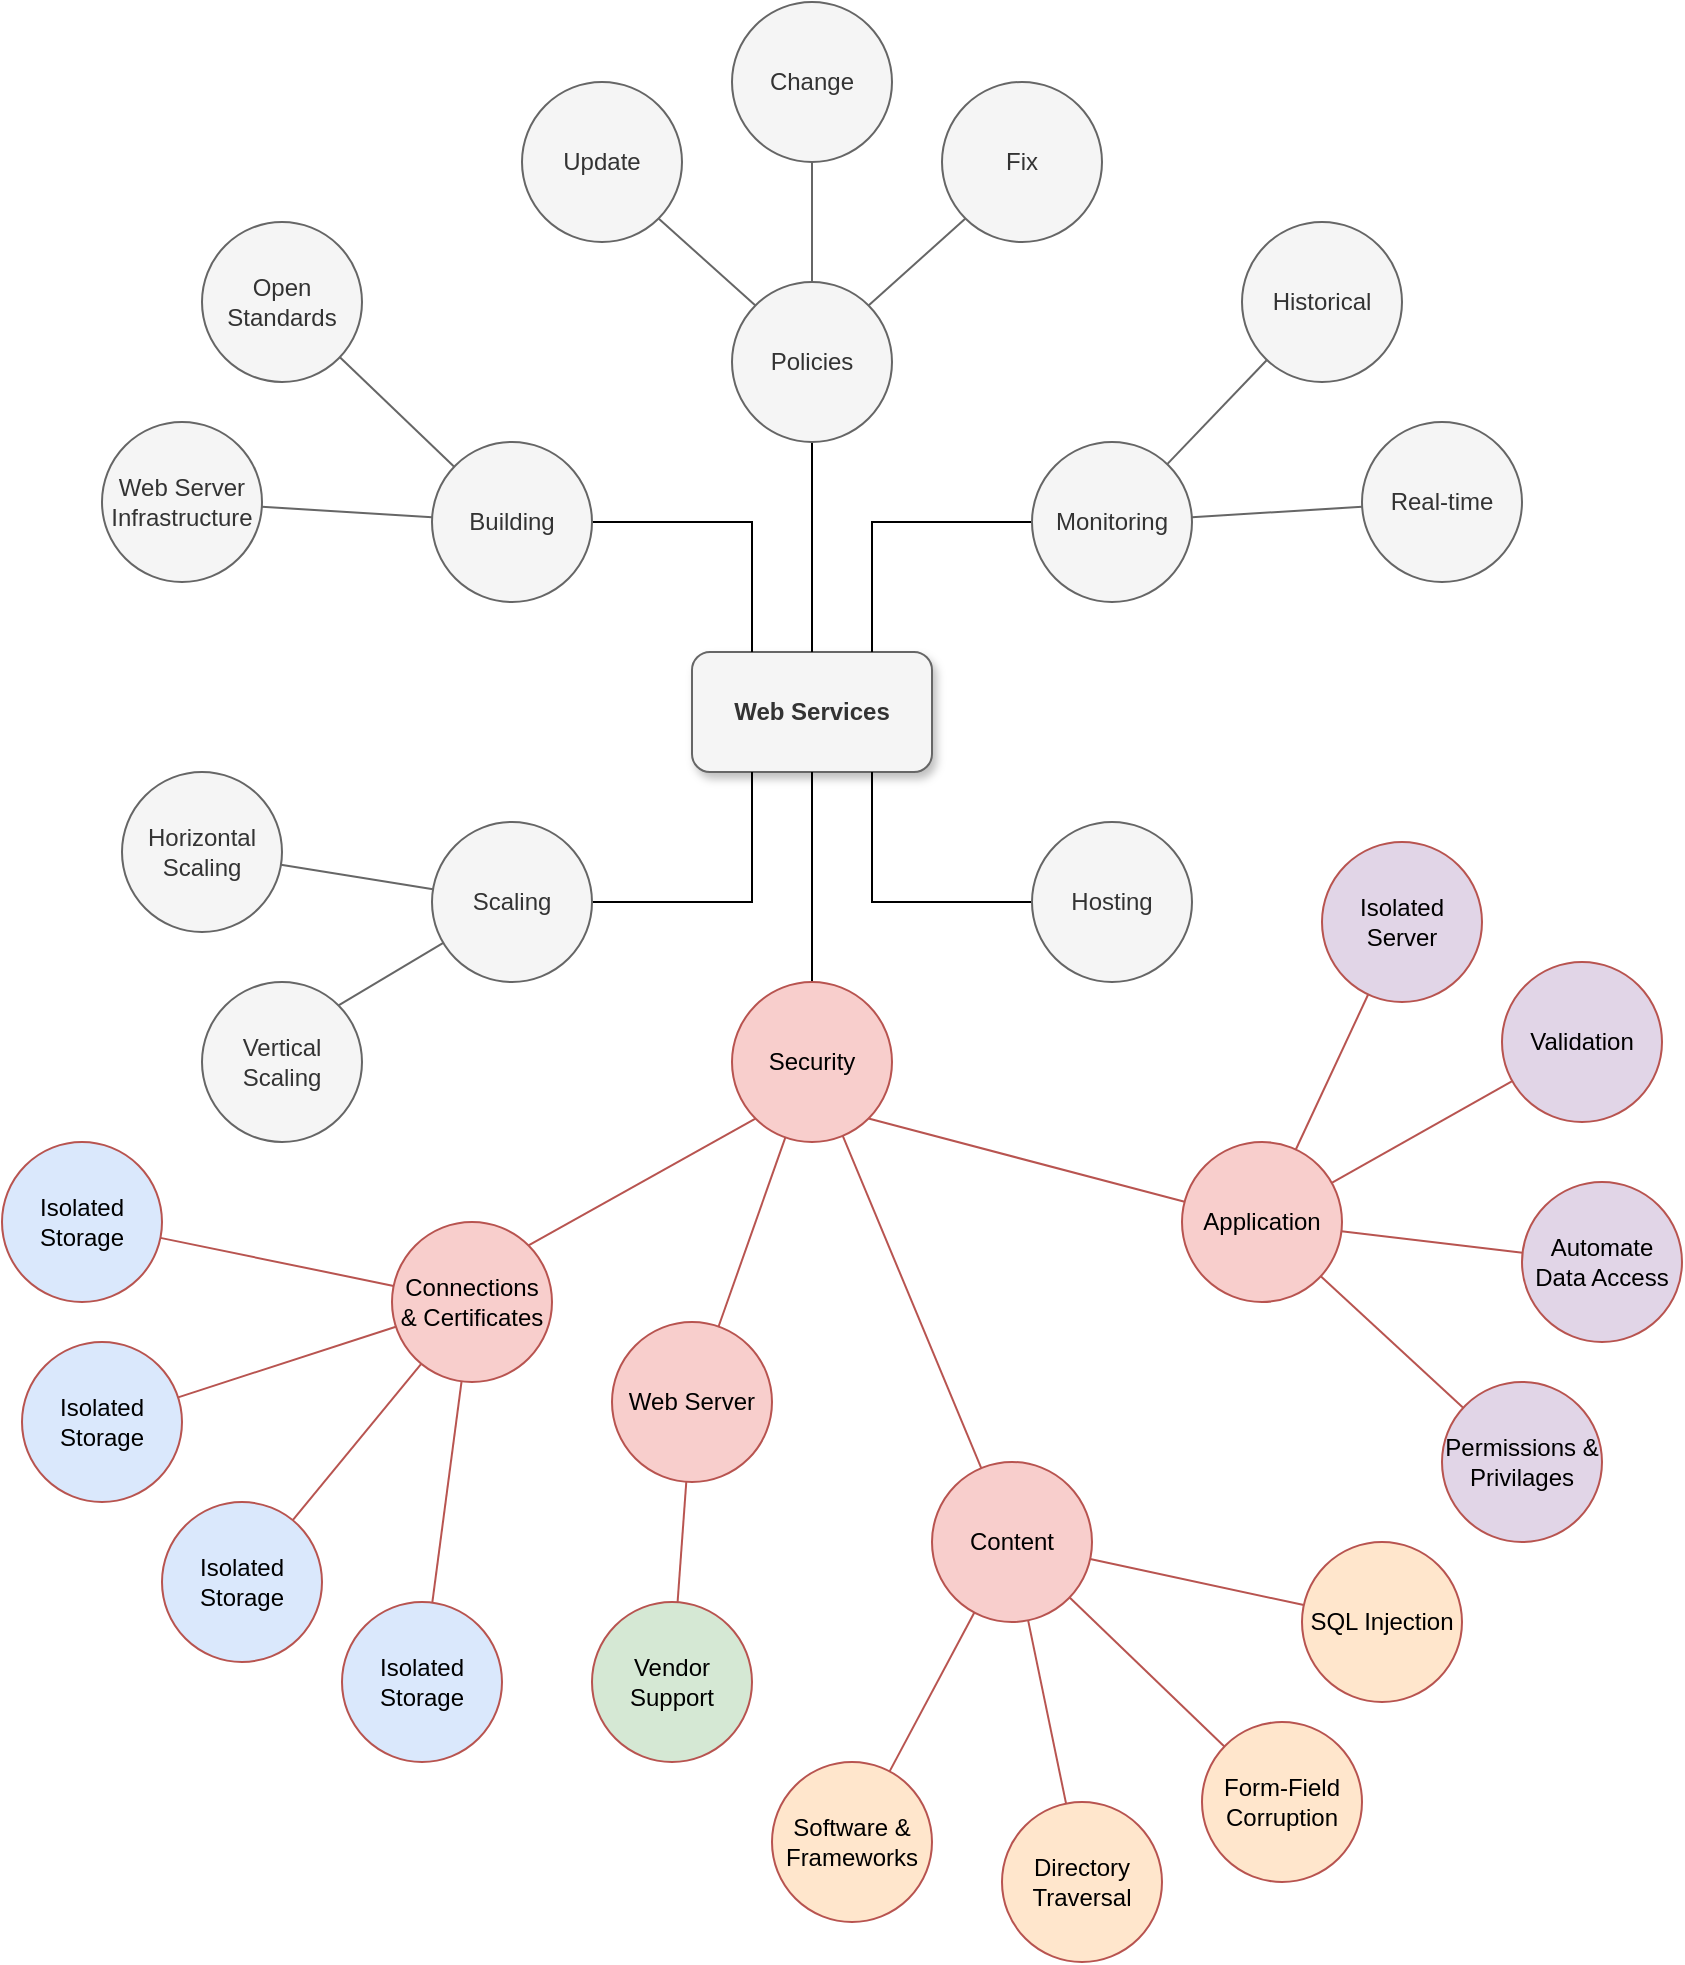 <mxfile version="17.2.4" type="github">
  <diagram id="24S-3uZ9o3oFJGHXSIlB" name="Page-1">
    <mxGraphModel dx="1422" dy="922" grid="1" gridSize="10" guides="1" tooltips="1" connect="1" arrows="1" fold="1" page="1" pageScale="1" pageWidth="850" pageHeight="1100" math="0" shadow="0">
      <root>
        <mxCell id="0" />
        <mxCell id="1" parent="0" />
        <mxCell id="C-41xfws82V7MeyMws4P-3" value="Web Services" style="rounded=1;whiteSpace=wrap;html=1;shadow=1;glass=0;sketch=0;fillColor=#f5f5f5;fontColor=#333333;strokeColor=#666666;fontStyle=1" parent="1" vertex="1">
          <mxGeometry x="365" y="415" width="120" height="60" as="geometry" />
        </mxCell>
        <mxCell id="RIXVrHPqZjZGEqXnlm6z-10" style="edgeStyle=orthogonalEdgeStyle;rounded=0;orthogonalLoop=1;jettySize=auto;html=1;entryX=0.25;entryY=0;entryDx=0;entryDy=0;endArrow=none;endFill=0;" parent="1" source="C-41xfws82V7MeyMws4P-4" target="C-41xfws82V7MeyMws4P-3" edge="1">
          <mxGeometry relative="1" as="geometry" />
        </mxCell>
        <mxCell id="C-41xfws82V7MeyMws4P-4" value="Building" style="ellipse;whiteSpace=wrap;html=1;aspect=fixed;fillColor=#f5f5f5;strokeColor=#666666;fontColor=#333333;" parent="1" vertex="1">
          <mxGeometry x="235" y="310" width="80" height="80" as="geometry" />
        </mxCell>
        <mxCell id="RIXVrHPqZjZGEqXnlm6z-11" style="edgeStyle=orthogonalEdgeStyle;rounded=0;orthogonalLoop=1;jettySize=auto;html=1;entryX=0.5;entryY=0;entryDx=0;entryDy=0;endArrow=none;endFill=0;" parent="1" source="RIXVrHPqZjZGEqXnlm6z-1" target="C-41xfws82V7MeyMws4P-3" edge="1">
          <mxGeometry relative="1" as="geometry" />
        </mxCell>
        <mxCell id="RIXVrHPqZjZGEqXnlm6z-1" value="Policies" style="ellipse;whiteSpace=wrap;html=1;aspect=fixed;fillColor=#f5f5f5;strokeColor=#666666;fontColor=#333333;" parent="1" vertex="1">
          <mxGeometry x="385" y="230" width="80" height="80" as="geometry" />
        </mxCell>
        <mxCell id="RIXVrHPqZjZGEqXnlm6z-12" style="edgeStyle=orthogonalEdgeStyle;rounded=0;orthogonalLoop=1;jettySize=auto;html=1;entryX=0.75;entryY=0;entryDx=0;entryDy=0;endArrow=none;endFill=0;" parent="1" source="RIXVrHPqZjZGEqXnlm6z-2" target="C-41xfws82V7MeyMws4P-3" edge="1">
          <mxGeometry relative="1" as="geometry" />
        </mxCell>
        <mxCell id="RIXVrHPqZjZGEqXnlm6z-2" value="Monitoring" style="ellipse;whiteSpace=wrap;html=1;aspect=fixed;fillColor=#f5f5f5;strokeColor=#666666;fontColor=#333333;" parent="1" vertex="1">
          <mxGeometry x="535" y="310" width="80" height="80" as="geometry" />
        </mxCell>
        <mxCell id="RIXVrHPqZjZGEqXnlm6z-9" style="edgeStyle=orthogonalEdgeStyle;rounded=0;orthogonalLoop=1;jettySize=auto;html=1;entryX=0.25;entryY=1;entryDx=0;entryDy=0;endArrow=none;endFill=0;" parent="1" source="RIXVrHPqZjZGEqXnlm6z-3" target="C-41xfws82V7MeyMws4P-3" edge="1">
          <mxGeometry relative="1" as="geometry" />
        </mxCell>
        <mxCell id="RIXVrHPqZjZGEqXnlm6z-3" value="Scaling" style="ellipse;whiteSpace=wrap;html=1;aspect=fixed;fillColor=#f5f5f5;strokeColor=#666666;fontColor=#333333;" parent="1" vertex="1">
          <mxGeometry x="235" y="500" width="80" height="80" as="geometry" />
        </mxCell>
        <mxCell id="RIXVrHPqZjZGEqXnlm6z-8" style="edgeStyle=orthogonalEdgeStyle;rounded=0;orthogonalLoop=1;jettySize=auto;html=1;entryX=0.75;entryY=1;entryDx=0;entryDy=0;endArrow=none;endFill=0;" parent="1" source="RIXVrHPqZjZGEqXnlm6z-4" target="C-41xfws82V7MeyMws4P-3" edge="1">
          <mxGeometry relative="1" as="geometry" />
        </mxCell>
        <mxCell id="RIXVrHPqZjZGEqXnlm6z-4" value="Hosting" style="ellipse;whiteSpace=wrap;html=1;aspect=fixed;fillColor=#f5f5f5;strokeColor=#666666;fontColor=#333333;" parent="1" vertex="1">
          <mxGeometry x="535" y="500" width="80" height="80" as="geometry" />
        </mxCell>
        <mxCell id="RIXVrHPqZjZGEqXnlm6z-7" style="edgeStyle=orthogonalEdgeStyle;rounded=0;orthogonalLoop=1;jettySize=auto;html=1;entryX=0.5;entryY=1;entryDx=0;entryDy=0;endArrow=none;endFill=0;" parent="1" source="RIXVrHPqZjZGEqXnlm6z-5" target="C-41xfws82V7MeyMws4P-3" edge="1">
          <mxGeometry relative="1" as="geometry" />
        </mxCell>
        <mxCell id="RIXVrHPqZjZGEqXnlm6z-5" value="Security" style="ellipse;whiteSpace=wrap;html=1;aspect=fixed;fillColor=#f8cecc;strokeColor=#b85450;" parent="1" vertex="1">
          <mxGeometry x="385" y="580" width="80" height="80" as="geometry" />
        </mxCell>
        <mxCell id="RIXVrHPqZjZGEqXnlm6z-19" style="edgeStyle=none;rounded=0;orthogonalLoop=1;jettySize=auto;html=1;exitX=0;exitY=1;exitDx=0;exitDy=0;entryX=1;entryY=0;entryDx=0;entryDy=0;endArrow=none;endFill=0;fillColor=#f5f5f5;strokeColor=#666666;" parent="1" source="RIXVrHPqZjZGEqXnlm6z-14" target="RIXVrHPqZjZGEqXnlm6z-1" edge="1">
          <mxGeometry relative="1" as="geometry" />
        </mxCell>
        <mxCell id="RIXVrHPqZjZGEqXnlm6z-14" value="Fix" style="ellipse;whiteSpace=wrap;html=1;aspect=fixed;fillColor=#f5f5f5;strokeColor=#666666;fontColor=#333333;" parent="1" vertex="1">
          <mxGeometry x="490" y="130" width="80" height="80" as="geometry" />
        </mxCell>
        <mxCell id="RIXVrHPqZjZGEqXnlm6z-20" style="edgeStyle=none;rounded=0;orthogonalLoop=1;jettySize=auto;html=1;entryX=0.5;entryY=0;entryDx=0;entryDy=0;endArrow=none;endFill=0;fillColor=#f5f5f5;strokeColor=#666666;" parent="1" source="RIXVrHPqZjZGEqXnlm6z-15" target="RIXVrHPqZjZGEqXnlm6z-1" edge="1">
          <mxGeometry relative="1" as="geometry" />
        </mxCell>
        <mxCell id="RIXVrHPqZjZGEqXnlm6z-15" value="Change" style="ellipse;whiteSpace=wrap;html=1;aspect=fixed;fillColor=#f5f5f5;strokeColor=#666666;fontColor=#333333;" parent="1" vertex="1">
          <mxGeometry x="385" y="90" width="80" height="80" as="geometry" />
        </mxCell>
        <mxCell id="RIXVrHPqZjZGEqXnlm6z-18" style="rounded=0;orthogonalLoop=1;jettySize=auto;html=1;exitX=1;exitY=1;exitDx=0;exitDy=0;entryX=0;entryY=0;entryDx=0;entryDy=0;endArrow=none;endFill=0;fillColor=#f5f5f5;strokeColor=#666666;" parent="1" source="RIXVrHPqZjZGEqXnlm6z-16" target="RIXVrHPqZjZGEqXnlm6z-1" edge="1">
          <mxGeometry relative="1" as="geometry" />
        </mxCell>
        <mxCell id="RIXVrHPqZjZGEqXnlm6z-16" value="Update" style="ellipse;whiteSpace=wrap;html=1;aspect=fixed;fillColor=#f5f5f5;strokeColor=#666666;fontColor=#333333;" parent="1" vertex="1">
          <mxGeometry x="280" y="130" width="80" height="80" as="geometry" />
        </mxCell>
        <mxCell id="RIXVrHPqZjZGEqXnlm6z-45" style="edgeStyle=none;rounded=0;orthogonalLoop=1;jettySize=auto;html=1;endArrow=none;endFill=0;fillColor=#f5f5f5;strokeColor=#666666;" parent="1" source="RIXVrHPqZjZGEqXnlm6z-21" target="C-41xfws82V7MeyMws4P-4" edge="1">
          <mxGeometry relative="1" as="geometry" />
        </mxCell>
        <mxCell id="RIXVrHPqZjZGEqXnlm6z-21" value="Open Standards" style="ellipse;whiteSpace=wrap;html=1;aspect=fixed;fillColor=#f5f5f5;strokeColor=#666666;fontColor=#333333;" parent="1" vertex="1">
          <mxGeometry x="120" y="200" width="80" height="80" as="geometry" />
        </mxCell>
        <mxCell id="RIXVrHPqZjZGEqXnlm6z-46" style="edgeStyle=none;rounded=0;orthogonalLoop=1;jettySize=auto;html=1;endArrow=none;endFill=0;fillColor=#f5f5f5;strokeColor=#666666;" parent="1" source="RIXVrHPqZjZGEqXnlm6z-22" target="C-41xfws82V7MeyMws4P-4" edge="1">
          <mxGeometry relative="1" as="geometry" />
        </mxCell>
        <mxCell id="RIXVrHPqZjZGEqXnlm6z-22" value="Web Server Infrastructure" style="ellipse;whiteSpace=wrap;html=1;aspect=fixed;fillColor=#f5f5f5;strokeColor=#666666;fontColor=#333333;" parent="1" vertex="1">
          <mxGeometry x="70" y="300" width="80" height="80" as="geometry" />
        </mxCell>
        <mxCell id="RIXVrHPqZjZGEqXnlm6z-33" style="edgeStyle=none;rounded=0;orthogonalLoop=1;jettySize=auto;html=1;exitX=1;exitY=0;exitDx=0;exitDy=0;entryX=0;entryY=1;entryDx=0;entryDy=0;endArrow=none;endFill=0;fillColor=#f8cecc;strokeColor=#b85450;" parent="1" source="RIXVrHPqZjZGEqXnlm6z-27" target="RIXVrHPqZjZGEqXnlm6z-5" edge="1">
          <mxGeometry relative="1" as="geometry" />
        </mxCell>
        <mxCell id="RIXVrHPqZjZGEqXnlm6z-27" value="Connections &amp;amp; Certificates" style="ellipse;whiteSpace=wrap;html=1;aspect=fixed;fillColor=#f8cecc;strokeColor=#b85450;" parent="1" vertex="1">
          <mxGeometry x="215" y="700" width="80" height="80" as="geometry" />
        </mxCell>
        <mxCell id="RIXVrHPqZjZGEqXnlm6z-34" style="edgeStyle=none;rounded=0;orthogonalLoop=1;jettySize=auto;html=1;endArrow=none;endFill=0;fillColor=#f8cecc;strokeColor=#b85450;" parent="1" source="RIXVrHPqZjZGEqXnlm6z-30" target="RIXVrHPqZjZGEqXnlm6z-5" edge="1">
          <mxGeometry relative="1" as="geometry" />
        </mxCell>
        <mxCell id="RIXVrHPqZjZGEqXnlm6z-30" value="Web Server" style="ellipse;whiteSpace=wrap;html=1;aspect=fixed;fillColor=#f8cecc;strokeColor=#b85450;" parent="1" vertex="1">
          <mxGeometry x="325" y="750" width="80" height="80" as="geometry" />
        </mxCell>
        <mxCell id="RIXVrHPqZjZGEqXnlm6z-35" style="edgeStyle=none;rounded=0;orthogonalLoop=1;jettySize=auto;html=1;endArrow=none;endFill=0;fillColor=#f8cecc;strokeColor=#b85450;" parent="1" source="RIXVrHPqZjZGEqXnlm6z-31" target="RIXVrHPqZjZGEqXnlm6z-5" edge="1">
          <mxGeometry relative="1" as="geometry" />
        </mxCell>
        <mxCell id="RIXVrHPqZjZGEqXnlm6z-31" value="Content" style="ellipse;whiteSpace=wrap;html=1;aspect=fixed;fillColor=#f8cecc;strokeColor=#B85450;" parent="1" vertex="1">
          <mxGeometry x="485" y="820" width="80" height="80" as="geometry" />
        </mxCell>
        <mxCell id="RIXVrHPqZjZGEqXnlm6z-36" style="edgeStyle=none;rounded=0;orthogonalLoop=1;jettySize=auto;html=1;entryX=1;entryY=1;entryDx=0;entryDy=0;endArrow=none;endFill=0;fillColor=#f8cecc;strokeColor=#b85450;" parent="1" source="RIXVrHPqZjZGEqXnlm6z-32" target="RIXVrHPqZjZGEqXnlm6z-5" edge="1">
          <mxGeometry relative="1" as="geometry" />
        </mxCell>
        <mxCell id="RIXVrHPqZjZGEqXnlm6z-32" value="Application" style="ellipse;whiteSpace=wrap;html=1;aspect=fixed;fillColor=#f8cecc;strokeColor=#b85450;" parent="1" vertex="1">
          <mxGeometry x="610" y="660" width="80" height="80" as="geometry" />
        </mxCell>
        <mxCell id="RIXVrHPqZjZGEqXnlm6z-44" style="edgeStyle=none;rounded=0;orthogonalLoop=1;jettySize=auto;html=1;endArrow=none;endFill=0;fillColor=#f5f5f5;strokeColor=#666666;" parent="1" source="RIXVrHPqZjZGEqXnlm6z-37" target="RIXVrHPqZjZGEqXnlm6z-2" edge="1">
          <mxGeometry relative="1" as="geometry" />
        </mxCell>
        <mxCell id="RIXVrHPqZjZGEqXnlm6z-37" value="Historical" style="ellipse;whiteSpace=wrap;html=1;aspect=fixed;fillColor=#f5f5f5;strokeColor=#666666;fontColor=#333333;" parent="1" vertex="1">
          <mxGeometry x="640" y="200" width="80" height="80" as="geometry" />
        </mxCell>
        <mxCell id="RIXVrHPqZjZGEqXnlm6z-43" style="edgeStyle=none;rounded=0;orthogonalLoop=1;jettySize=auto;html=1;endArrow=none;endFill=0;fillColor=#f5f5f5;strokeColor=#666666;" parent="1" source="RIXVrHPqZjZGEqXnlm6z-38" target="RIXVrHPqZjZGEqXnlm6z-2" edge="1">
          <mxGeometry relative="1" as="geometry" />
        </mxCell>
        <mxCell id="RIXVrHPqZjZGEqXnlm6z-38" value="Real-time" style="ellipse;whiteSpace=wrap;html=1;aspect=fixed;fillColor=#f5f5f5;strokeColor=#666666;fontColor=#333333;" parent="1" vertex="1">
          <mxGeometry x="700" y="300" width="80" height="80" as="geometry" />
        </mxCell>
        <mxCell id="RIXVrHPqZjZGEqXnlm6z-41" style="edgeStyle=none;rounded=0;orthogonalLoop=1;jettySize=auto;html=1;endArrow=none;endFill=0;fillColor=#f5f5f5;strokeColor=#666666;" parent="1" source="RIXVrHPqZjZGEqXnlm6z-39" target="RIXVrHPqZjZGEqXnlm6z-3" edge="1">
          <mxGeometry relative="1" as="geometry" />
        </mxCell>
        <mxCell id="RIXVrHPqZjZGEqXnlm6z-39" value="Horizontal Scaling" style="ellipse;whiteSpace=wrap;html=1;aspect=fixed;fillColor=#f5f5f5;strokeColor=#666666;fontColor=#333333;" parent="1" vertex="1">
          <mxGeometry x="80" y="475" width="80" height="80" as="geometry" />
        </mxCell>
        <mxCell id="RIXVrHPqZjZGEqXnlm6z-42" style="edgeStyle=none;rounded=0;orthogonalLoop=1;jettySize=auto;html=1;exitX=1;exitY=0;exitDx=0;exitDy=0;endArrow=none;endFill=0;fillColor=#f5f5f5;strokeColor=#666666;" parent="1" source="RIXVrHPqZjZGEqXnlm6z-40" target="RIXVrHPqZjZGEqXnlm6z-3" edge="1">
          <mxGeometry relative="1" as="geometry" />
        </mxCell>
        <mxCell id="RIXVrHPqZjZGEqXnlm6z-40" value="Vertical Scaling" style="ellipse;whiteSpace=wrap;html=1;aspect=fixed;fillColor=#f5f5f5;strokeColor=#666666;fontColor=#333333;" parent="1" vertex="1">
          <mxGeometry x="120" y="580" width="80" height="80" as="geometry" />
        </mxCell>
        <mxCell id="yy4eT_4TmovEYwxp9Cs3-17" style="edgeStyle=none;rounded=0;orthogonalLoop=1;jettySize=auto;html=1;endArrow=none;endFill=0;fillColor=#f8cecc;strokeColor=#b85450;" edge="1" parent="1" source="yy4eT_4TmovEYwxp9Cs3-1" target="RIXVrHPqZjZGEqXnlm6z-27">
          <mxGeometry relative="1" as="geometry" />
        </mxCell>
        <mxCell id="yy4eT_4TmovEYwxp9Cs3-1" value="Isolated Storage" style="ellipse;whiteSpace=wrap;html=1;aspect=fixed;fillColor=#dae8fc;strokeColor=#B85450;" vertex="1" parent="1">
          <mxGeometry x="30" y="760" width="80" height="80" as="geometry" />
        </mxCell>
        <mxCell id="yy4eT_4TmovEYwxp9Cs3-18" style="edgeStyle=none;rounded=0;orthogonalLoop=1;jettySize=auto;html=1;endArrow=none;endFill=0;fillColor=#f8cecc;strokeColor=#b85450;" edge="1" parent="1" source="yy4eT_4TmovEYwxp9Cs3-2" target="RIXVrHPqZjZGEqXnlm6z-27">
          <mxGeometry relative="1" as="geometry" />
        </mxCell>
        <mxCell id="yy4eT_4TmovEYwxp9Cs3-2" value="Isolated Storage" style="ellipse;whiteSpace=wrap;html=1;aspect=fixed;fillColor=#dae8fc;strokeColor=#B85450;" vertex="1" parent="1">
          <mxGeometry x="100" y="840" width="80" height="80" as="geometry" />
        </mxCell>
        <mxCell id="yy4eT_4TmovEYwxp9Cs3-16" style="rounded=0;orthogonalLoop=1;jettySize=auto;html=1;endArrow=none;endFill=0;fillColor=#f8cecc;strokeColor=#b85450;" edge="1" parent="1" source="yy4eT_4TmovEYwxp9Cs3-3" target="RIXVrHPqZjZGEqXnlm6z-27">
          <mxGeometry relative="1" as="geometry" />
        </mxCell>
        <mxCell id="yy4eT_4TmovEYwxp9Cs3-3" value="Isolated Storage" style="ellipse;whiteSpace=wrap;html=1;aspect=fixed;fillColor=#dae8fc;strokeColor=#B85450;" vertex="1" parent="1">
          <mxGeometry x="20" y="660" width="80" height="80" as="geometry" />
        </mxCell>
        <mxCell id="yy4eT_4TmovEYwxp9Cs3-19" style="edgeStyle=none;rounded=0;orthogonalLoop=1;jettySize=auto;html=1;endArrow=none;endFill=0;fillColor=#f8cecc;strokeColor=#b85450;" edge="1" parent="1" source="yy4eT_4TmovEYwxp9Cs3-4" target="RIXVrHPqZjZGEqXnlm6z-27">
          <mxGeometry relative="1" as="geometry" />
        </mxCell>
        <mxCell id="yy4eT_4TmovEYwxp9Cs3-4" value="Isolated Storage" style="ellipse;whiteSpace=wrap;html=1;aspect=fixed;fillColor=#dae8fc;strokeColor=#B85450;" vertex="1" parent="1">
          <mxGeometry x="190" y="890" width="80" height="80" as="geometry" />
        </mxCell>
        <mxCell id="yy4eT_4TmovEYwxp9Cs3-20" style="edgeStyle=none;rounded=0;orthogonalLoop=1;jettySize=auto;html=1;endArrow=none;endFill=0;fillColor=#f8cecc;strokeColor=#B85450;" edge="1" parent="1" source="yy4eT_4TmovEYwxp9Cs3-6" target="RIXVrHPqZjZGEqXnlm6z-30">
          <mxGeometry relative="1" as="geometry" />
        </mxCell>
        <mxCell id="yy4eT_4TmovEYwxp9Cs3-6" value="Vendor Support" style="ellipse;whiteSpace=wrap;html=1;aspect=fixed;fillColor=#d5e8d4;strokeColor=#B85450;" vertex="1" parent="1">
          <mxGeometry x="315" y="890" width="80" height="80" as="geometry" />
        </mxCell>
        <mxCell id="yy4eT_4TmovEYwxp9Cs3-21" style="edgeStyle=none;rounded=0;orthogonalLoop=1;jettySize=auto;html=1;endArrow=none;endFill=0;fillColor=#f8cecc;strokeColor=#B85450;" edge="1" parent="1" source="yy4eT_4TmovEYwxp9Cs3-7" target="RIXVrHPqZjZGEqXnlm6z-31">
          <mxGeometry relative="1" as="geometry" />
        </mxCell>
        <mxCell id="yy4eT_4TmovEYwxp9Cs3-7" value="Software &amp;amp; Frameworks" style="ellipse;whiteSpace=wrap;html=1;aspect=fixed;fillColor=#ffe6cc;strokeColor=#B85450;" vertex="1" parent="1">
          <mxGeometry x="405" y="970" width="80" height="80" as="geometry" />
        </mxCell>
        <mxCell id="yy4eT_4TmovEYwxp9Cs3-22" style="edgeStyle=none;rounded=0;orthogonalLoop=1;jettySize=auto;html=1;endArrow=none;endFill=0;fillColor=#f8cecc;strokeColor=#B85450;" edge="1" parent="1" source="yy4eT_4TmovEYwxp9Cs3-8" target="RIXVrHPqZjZGEqXnlm6z-31">
          <mxGeometry relative="1" as="geometry" />
        </mxCell>
        <mxCell id="yy4eT_4TmovEYwxp9Cs3-8" value="Directory Traversal" style="ellipse;whiteSpace=wrap;html=1;aspect=fixed;fillColor=#ffe6cc;strokeColor=#B85450;" vertex="1" parent="1">
          <mxGeometry x="520" y="990" width="80" height="80" as="geometry" />
        </mxCell>
        <mxCell id="yy4eT_4TmovEYwxp9Cs3-23" style="edgeStyle=none;rounded=0;orthogonalLoop=1;jettySize=auto;html=1;endArrow=none;endFill=0;fillColor=#f8cecc;strokeColor=#B85450;" edge="1" parent="1" source="yy4eT_4TmovEYwxp9Cs3-9" target="RIXVrHPqZjZGEqXnlm6z-31">
          <mxGeometry relative="1" as="geometry" />
        </mxCell>
        <mxCell id="yy4eT_4TmovEYwxp9Cs3-9" value="Form-Field Corruption" style="ellipse;whiteSpace=wrap;html=1;aspect=fixed;fillColor=#ffe6cc;strokeColor=#B85450;" vertex="1" parent="1">
          <mxGeometry x="620" y="950" width="80" height="80" as="geometry" />
        </mxCell>
        <mxCell id="yy4eT_4TmovEYwxp9Cs3-24" style="edgeStyle=none;rounded=0;orthogonalLoop=1;jettySize=auto;html=1;endArrow=none;endFill=0;fillColor=#f8cecc;strokeColor=#B85450;" edge="1" parent="1" source="yy4eT_4TmovEYwxp9Cs3-10" target="RIXVrHPqZjZGEqXnlm6z-31">
          <mxGeometry relative="1" as="geometry" />
        </mxCell>
        <mxCell id="yy4eT_4TmovEYwxp9Cs3-10" value="SQL Injection" style="ellipse;whiteSpace=wrap;html=1;aspect=fixed;fillColor=#ffe6cc;strokeColor=#B85450;" vertex="1" parent="1">
          <mxGeometry x="670" y="860" width="80" height="80" as="geometry" />
        </mxCell>
        <mxCell id="yy4eT_4TmovEYwxp9Cs3-25" style="edgeStyle=none;rounded=0;orthogonalLoop=1;jettySize=auto;html=1;endArrow=none;endFill=0;fillColor=#f8cecc;strokeColor=#B85450;" edge="1" parent="1" source="yy4eT_4TmovEYwxp9Cs3-12" target="RIXVrHPqZjZGEqXnlm6z-32">
          <mxGeometry relative="1" as="geometry" />
        </mxCell>
        <mxCell id="yy4eT_4TmovEYwxp9Cs3-12" value="Permissions &amp;amp; Privilages" style="ellipse;whiteSpace=wrap;html=1;aspect=fixed;fillColor=#e1d5e7;strokeColor=#B85450;" vertex="1" parent="1">
          <mxGeometry x="740" y="780" width="80" height="80" as="geometry" />
        </mxCell>
        <mxCell id="yy4eT_4TmovEYwxp9Cs3-26" style="edgeStyle=none;rounded=0;orthogonalLoop=1;jettySize=auto;html=1;endArrow=none;endFill=0;fillColor=#f8cecc;strokeColor=#B85450;" edge="1" parent="1" source="yy4eT_4TmovEYwxp9Cs3-13" target="RIXVrHPqZjZGEqXnlm6z-32">
          <mxGeometry relative="1" as="geometry" />
        </mxCell>
        <mxCell id="yy4eT_4TmovEYwxp9Cs3-13" value="Automate Data Access" style="ellipse;whiteSpace=wrap;html=1;aspect=fixed;fillColor=#e1d5e7;strokeColor=#B85450;" vertex="1" parent="1">
          <mxGeometry x="780" y="680" width="80" height="80" as="geometry" />
        </mxCell>
        <mxCell id="yy4eT_4TmovEYwxp9Cs3-27" style="edgeStyle=none;rounded=0;orthogonalLoop=1;jettySize=auto;html=1;endArrow=none;endFill=0;fillColor=#f8cecc;strokeColor=#B85450;" edge="1" parent="1" source="yy4eT_4TmovEYwxp9Cs3-14" target="RIXVrHPqZjZGEqXnlm6z-32">
          <mxGeometry relative="1" as="geometry" />
        </mxCell>
        <mxCell id="yy4eT_4TmovEYwxp9Cs3-14" value="Validation" style="ellipse;whiteSpace=wrap;html=1;aspect=fixed;fillColor=#e1d5e7;strokeColor=#B85450;" vertex="1" parent="1">
          <mxGeometry x="770" y="570" width="80" height="80" as="geometry" />
        </mxCell>
        <mxCell id="yy4eT_4TmovEYwxp9Cs3-28" style="edgeStyle=none;rounded=0;orthogonalLoop=1;jettySize=auto;html=1;endArrow=none;endFill=0;fillColor=#f8cecc;strokeColor=#B85450;" edge="1" parent="1" source="yy4eT_4TmovEYwxp9Cs3-15" target="RIXVrHPqZjZGEqXnlm6z-32">
          <mxGeometry relative="1" as="geometry" />
        </mxCell>
        <mxCell id="yy4eT_4TmovEYwxp9Cs3-15" value="Isolated Server" style="ellipse;whiteSpace=wrap;html=1;aspect=fixed;fillColor=#e1d5e7;strokeColor=#B85450;" vertex="1" parent="1">
          <mxGeometry x="680" y="510" width="80" height="80" as="geometry" />
        </mxCell>
      </root>
    </mxGraphModel>
  </diagram>
</mxfile>
